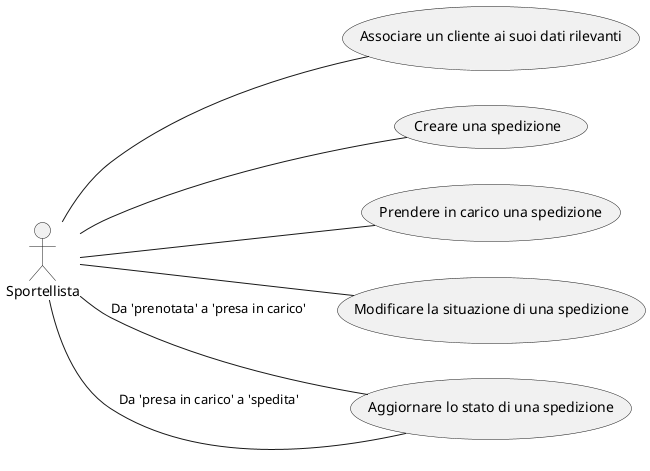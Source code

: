 @startuml
left to right direction

actor "Sportellista" as sportellista

usecase "Associare un cliente ai suoi dati rilevanti" as UC1
usecase "Creare una spedizione" as UC5
usecase "Prendere in carico una spedizione" as UC9
usecase "Modificare la situazione di una spedizione" as UC8
usecase "Aggiornare lo stato di una spedizione" as UC10

sportellista -- UC1
sportellista -- UC5
sportellista -- UC9
sportellista -- UC8
sportellista -- UC10 : "Da 'prenotata' a 'presa in carico'"
sportellista -- UC10 : "Da 'presa in carico' a 'spedita'"

@enduml
